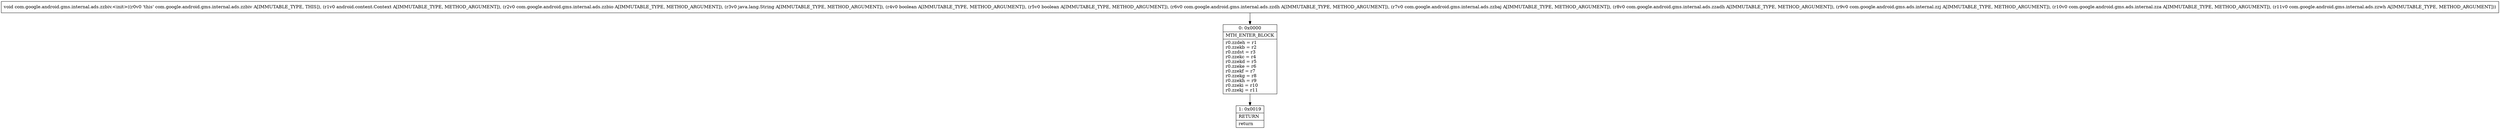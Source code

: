 digraph "CFG forcom.google.android.gms.internal.ads.zzbiv.\<init\>(Landroid\/content\/Context;Lcom\/google\/android\/gms\/internal\/ads\/zzbio;Ljava\/lang\/String;ZZLcom\/google\/android\/gms\/internal\/ads\/zzdh;Lcom\/google\/android\/gms\/internal\/ads\/zzbaj;Lcom\/google\/android\/gms\/internal\/ads\/zzadh;Lcom\/google\/android\/gms\/ads\/internal\/zzj;Lcom\/google\/android\/gms\/ads\/internal\/zza;Lcom\/google\/android\/gms\/internal\/ads\/zzwh;)V" {
Node_0 [shape=record,label="{0\:\ 0x0000|MTH_ENTER_BLOCK\l|r0.zzdeh = r1\lr0.zzekb = r2\lr0.zzdst = r3\lr0.zzekc = r4\lr0.zzekd = r5\lr0.zzeke = r6\lr0.zzekf = r7\lr0.zzekg = r8\lr0.zzekh = r9\lr0.zzeki = r10\lr0.zzekj = r11\l}"];
Node_1 [shape=record,label="{1\:\ 0x0019|RETURN\l|return\l}"];
MethodNode[shape=record,label="{void com.google.android.gms.internal.ads.zzbiv.\<init\>((r0v0 'this' com.google.android.gms.internal.ads.zzbiv A[IMMUTABLE_TYPE, THIS]), (r1v0 android.content.Context A[IMMUTABLE_TYPE, METHOD_ARGUMENT]), (r2v0 com.google.android.gms.internal.ads.zzbio A[IMMUTABLE_TYPE, METHOD_ARGUMENT]), (r3v0 java.lang.String A[IMMUTABLE_TYPE, METHOD_ARGUMENT]), (r4v0 boolean A[IMMUTABLE_TYPE, METHOD_ARGUMENT]), (r5v0 boolean A[IMMUTABLE_TYPE, METHOD_ARGUMENT]), (r6v0 com.google.android.gms.internal.ads.zzdh A[IMMUTABLE_TYPE, METHOD_ARGUMENT]), (r7v0 com.google.android.gms.internal.ads.zzbaj A[IMMUTABLE_TYPE, METHOD_ARGUMENT]), (r8v0 com.google.android.gms.internal.ads.zzadh A[IMMUTABLE_TYPE, METHOD_ARGUMENT]), (r9v0 com.google.android.gms.ads.internal.zzj A[IMMUTABLE_TYPE, METHOD_ARGUMENT]), (r10v0 com.google.android.gms.ads.internal.zza A[IMMUTABLE_TYPE, METHOD_ARGUMENT]), (r11v0 com.google.android.gms.internal.ads.zzwh A[IMMUTABLE_TYPE, METHOD_ARGUMENT])) }"];
MethodNode -> Node_0;
Node_0 -> Node_1;
}

